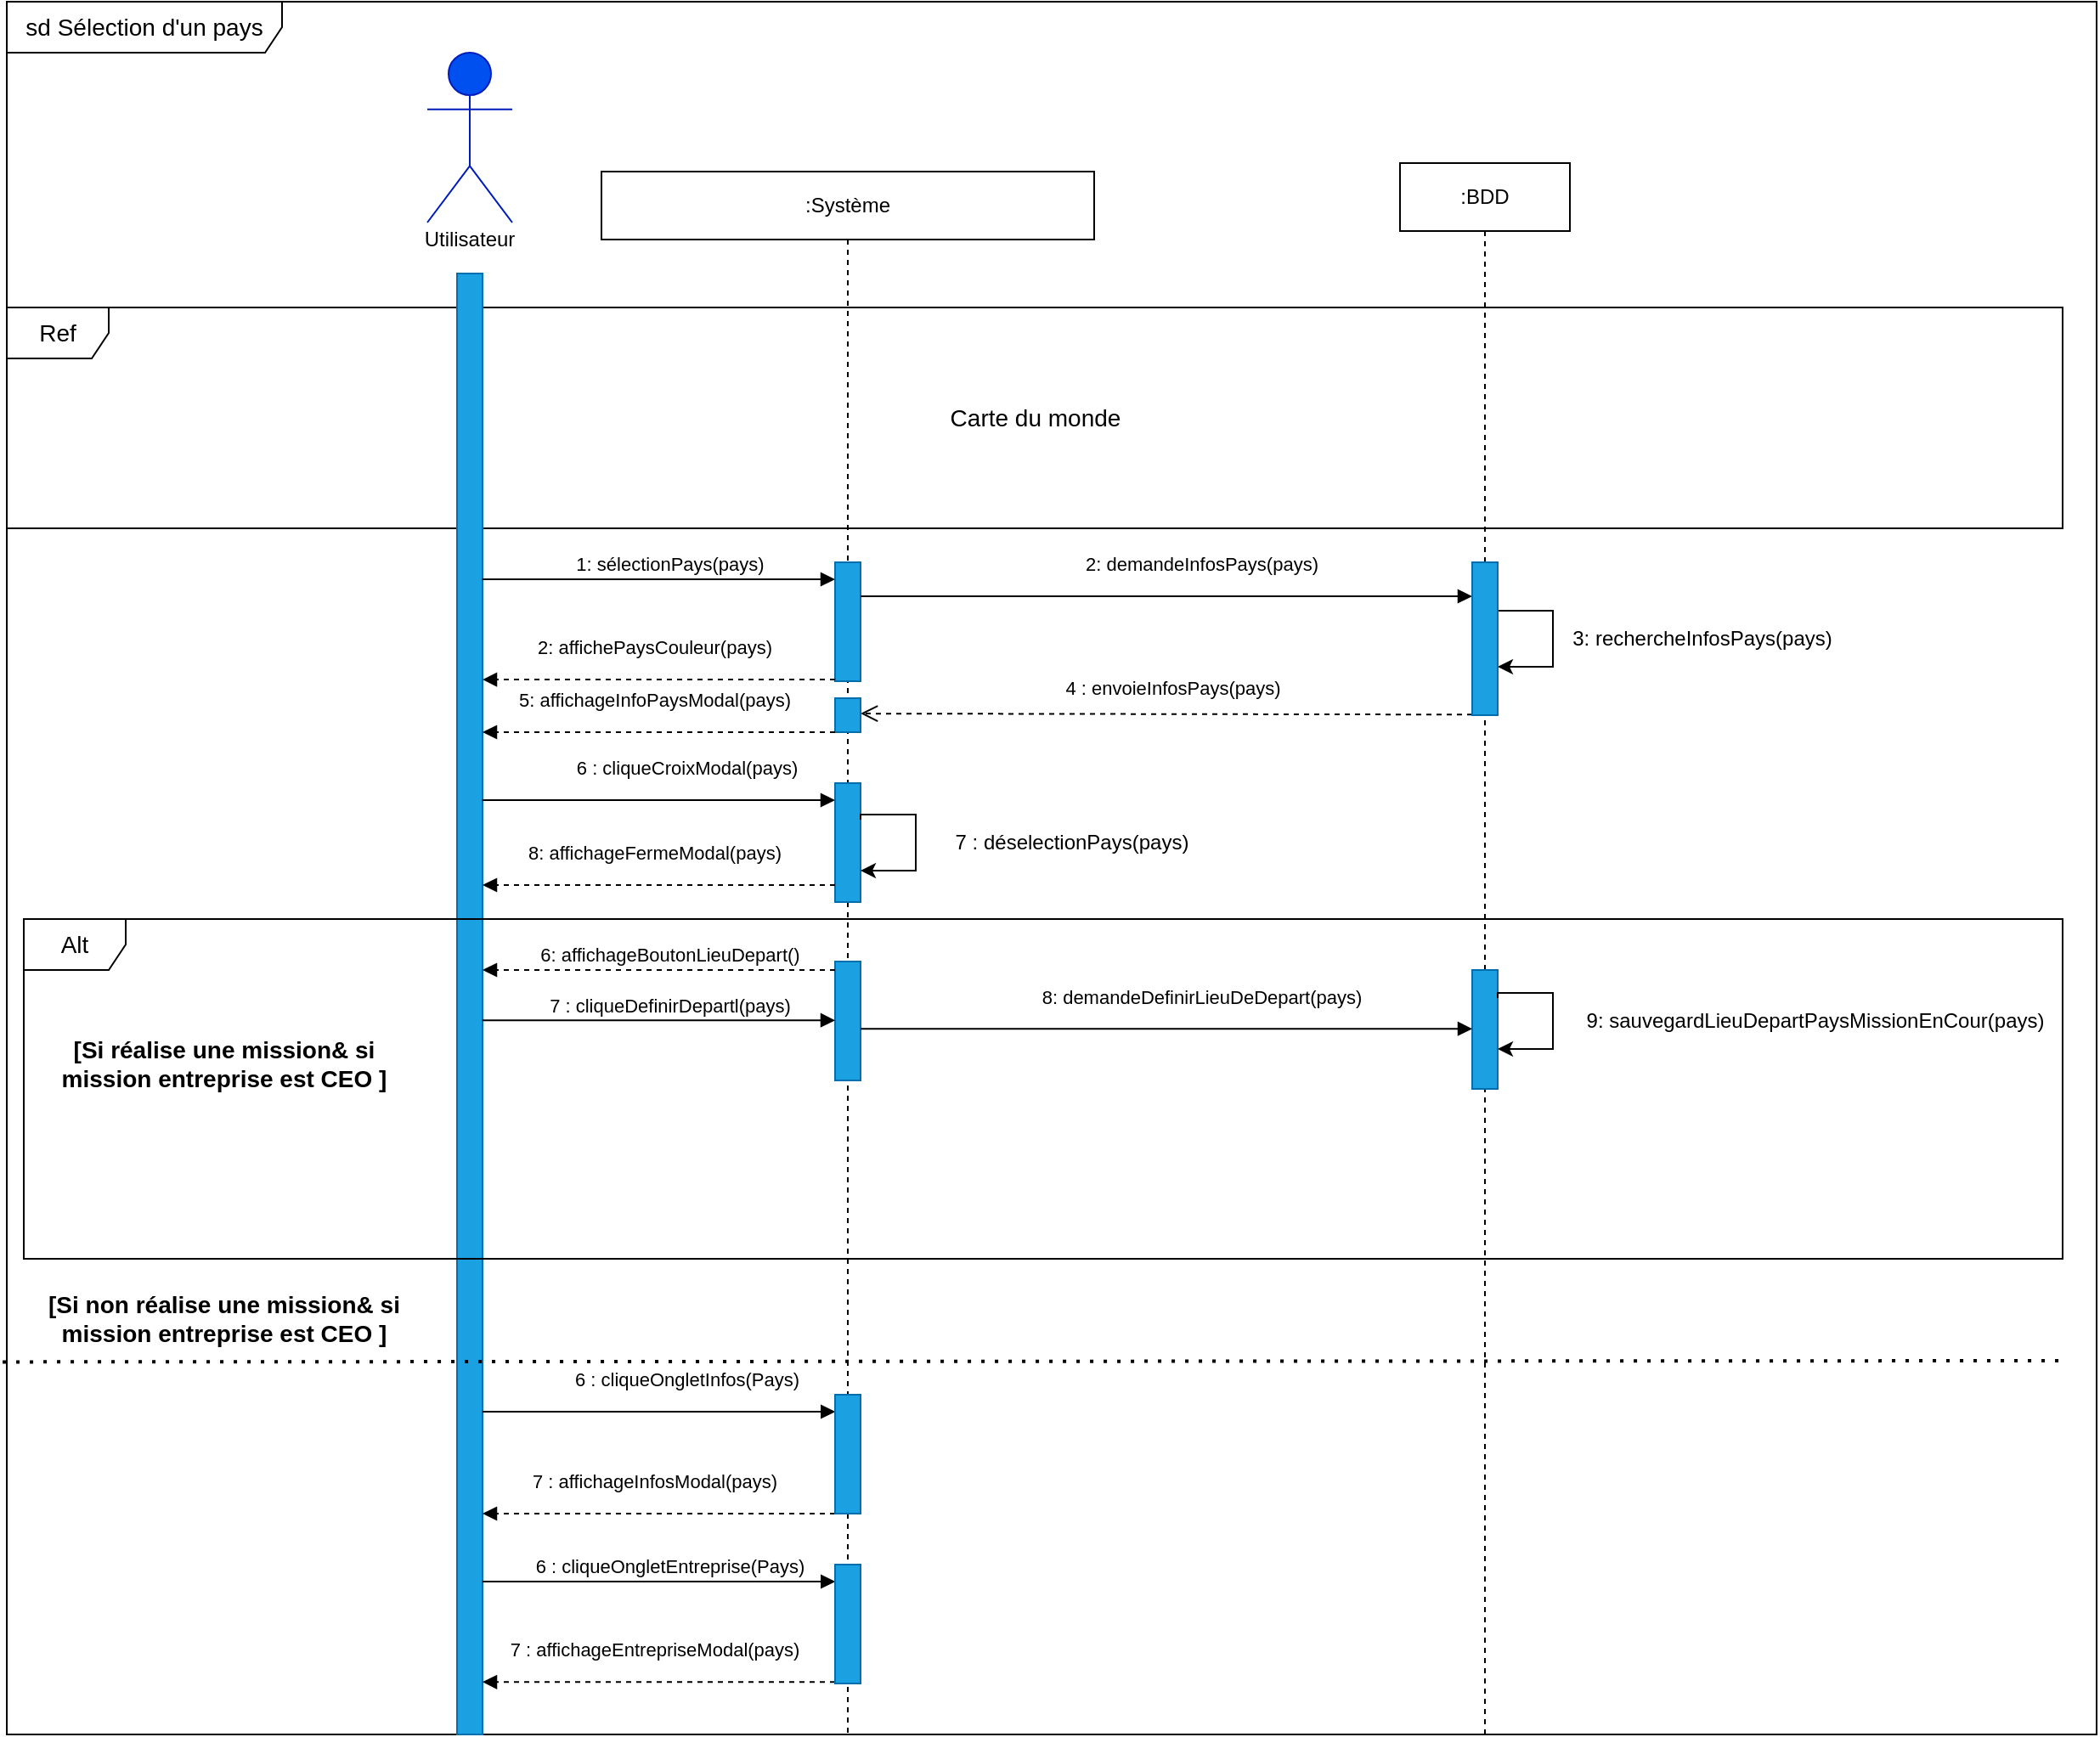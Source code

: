 <mxfile version="20.6.0" type="device"><diagram id="M-pu-cOKjHEZvPsEpOY4" name="Page-1"><mxGraphModel dx="2522" dy="871" grid="1" gridSize="10" guides="1" tooltips="1" connect="1" arrows="1" fold="1" page="1" pageScale="1" pageWidth="827" pageHeight="1169" math="0" shadow="0"><root><mxCell id="0"/><mxCell id="1" parent="0"/><mxCell id="UVZ0IYtNJLXeqeBDd-HU-229" value="sd Sélection d'un pays" style="shape=umlFrame;whiteSpace=wrap;html=1;fontSize=14;width=162;height=30;" vertex="1" parent="1"><mxGeometry x="-140" y="20" width="1230" height="1020" as="geometry"/></mxCell><mxCell id="UVZ0IYtNJLXeqeBDd-HU-230" value="Ref" style="shape=umlFrame;whiteSpace=wrap;html=1;fontSize=14;" vertex="1" parent="1"><mxGeometry x="-140" y="200" width="1210" height="130" as="geometry"/></mxCell><mxCell id="OMeM30PVV8WrVPDrTTRZ-3" value=":Système" style="shape=umlLifeline;perimeter=lifelinePerimeter;whiteSpace=wrap;html=1;container=0;collapsible=0;recursiveResize=0;outlineConnect=0;" parent="1" vertex="1"><mxGeometry x="210" y="120" width="290" height="920" as="geometry"/></mxCell><mxCell id="OMeM30PVV8WrVPDrTTRZ-9" value="" style="rounded=0;whiteSpace=wrap;html=1;fillColor=#1ba1e2;fontColor=#ffffff;strokeColor=#006EAF;" parent="1" vertex="1"><mxGeometry x="125" y="180" width="15" height="860" as="geometry"/></mxCell><mxCell id="OMeM30PVV8WrVPDrTTRZ-1" value="&lt;b&gt;Utilisateur&lt;/b&gt;" style="shape=umlActor;verticalLabelPosition=bottom;verticalAlign=top;html=1;fillColor=#0050ef;fontColor=#ffffff;strokeColor=#001DBC;" parent="1" vertex="1"><mxGeometry x="107.5" y="50" width="50" height="100" as="geometry"/></mxCell><mxCell id="UVZ0IYtNJLXeqeBDd-HU-10" value="Utilisateur" style="text;html=1;strokeColor=none;fillColor=none;align=center;verticalAlign=middle;whiteSpace=wrap;rounded=0;" vertex="1" parent="1"><mxGeometry x="91.25" y="140" width="82.5" height="40" as="geometry"/></mxCell><mxCell id="OMeM30PVV8WrVPDrTTRZ-6" value=":BDD" style="shape=umlLifeline;perimeter=lifelinePerimeter;whiteSpace=wrap;html=1;container=0;collapsible=0;recursiveResize=0;outlineConnect=0;" parent="1" vertex="1"><mxGeometry x="680" y="115" width="100" height="925" as="geometry"/></mxCell><mxCell id="UVZ0IYtNJLXeqeBDd-HU-213" style="edgeStyle=orthogonalEdgeStyle;rounded=0;orthogonalLoop=1;jettySize=auto;html=1;exitX=1;exitY=0.25;exitDx=0;exitDy=0;entryX=1;entryY=0.75;entryDx=0;entryDy=0;" edge="1" parent="1"><mxGeometry relative="1" as="geometry"><Array as="points"><mxPoint x="738.0" y="378.5"/><mxPoint x="770.0" y="378.5"/><mxPoint x="770.0" y="411.5"/></Array><mxPoint x="737.5" y="381.5" as="sourcePoint"/><mxPoint x="737.5" y="411.5" as="targetPoint"/></mxGeometry></mxCell><mxCell id="UVZ0IYtNJLXeqeBDd-HU-187" value="" style="rounded=0;whiteSpace=wrap;html=1;fillColor=#1ba1e2;fontColor=#ffffff;strokeColor=#006EAF;" vertex="1" parent="1"><mxGeometry x="347.5" y="350" width="15" height="70" as="geometry"/></mxCell><mxCell id="UVZ0IYtNJLXeqeBDd-HU-201" value="4 : envoieInfosPays(pays)" style="html=1;verticalAlign=bottom;endArrow=open;dashed=1;endSize=8;rounded=0;entryX=1.104;entryY=0.861;entryDx=0;entryDy=0;entryPerimeter=0;" edge="1" parent="1"><mxGeometry x="-0.016" y="-6" relative="1" as="geometry"><mxPoint x="722.5" y="439.65" as="sourcePoint"/><mxPoint x="362.5" y="439.05" as="targetPoint"/><mxPoint as="offset"/></mxGeometry></mxCell><mxCell id="UVZ0IYtNJLXeqeBDd-HU-204" value="" style="rounded=0;whiteSpace=wrap;html=1;fillColor=#1ba1e2;fontColor=#ffffff;strokeColor=#006EAF;" vertex="1" parent="1"><mxGeometry x="347.5" y="480" width="15" height="70" as="geometry"/></mxCell><mxCell id="UVZ0IYtNJLXeqeBDd-HU-208" value="" style="rounded=0;whiteSpace=wrap;html=1;fillColor=#1ba1e2;fontColor=#ffffff;strokeColor=#006EAF;" vertex="1" parent="1"><mxGeometry x="347.5" y="430" width="15" height="20" as="geometry"/></mxCell><mxCell id="UVZ0IYtNJLXeqeBDd-HU-209" value="2: demandeInfosPays(pays)" style="html=1;verticalAlign=bottom;endArrow=block;rounded=0;exitX=1.011;exitY=0.14;exitDx=0;exitDy=0;exitPerimeter=0;" edge="1" parent="1"><mxGeometry x="0.113" y="10" width="80" relative="1" as="geometry"><mxPoint x="362.495" y="370.0" as="sourcePoint"/><mxPoint x="722.49" y="370.0" as="targetPoint"/><mxPoint as="offset"/><Array as="points"><mxPoint x="550" y="370"/></Array></mxGeometry></mxCell><mxCell id="UVZ0IYtNJLXeqeBDd-HU-210" value="" style="rounded=0;whiteSpace=wrap;html=1;fillColor=#1ba1e2;fontColor=#ffffff;strokeColor=#006EAF;" vertex="1" parent="1"><mxGeometry x="722.5" y="590" width="15" height="70" as="geometry"/></mxCell><mxCell id="UVZ0IYtNJLXeqeBDd-HU-214" value="3: rechercheInfosPays(pays)" style="text;html=1;strokeColor=none;fillColor=none;align=center;verticalAlign=middle;whiteSpace=wrap;rounded=0;" vertex="1" parent="1"><mxGeometry x="737.5" y="380" width="240" height="30" as="geometry"/></mxCell><mxCell id="UVZ0IYtNJLXeqeBDd-HU-217" value="1: sélectionPays(pays) " style="html=1;verticalAlign=bottom;endArrow=block;rounded=0;entryX=0.01;entryY=0.143;entryDx=0;entryDy=0;entryPerimeter=0;" edge="1" parent="1"><mxGeometry x="0.061" width="80" relative="1" as="geometry"><mxPoint x="139.85" y="360.05" as="sourcePoint"/><mxPoint x="347.5" y="360.0" as="targetPoint"/><mxPoint as="offset"/></mxGeometry></mxCell><mxCell id="UVZ0IYtNJLXeqeBDd-HU-218" value="2: affichePaysCouleur(pays)" style="html=1;verticalAlign=bottom;endArrow=block;rounded=0;entryX=-0.127;entryY=0.134;entryDx=0;entryDy=0;entryPerimeter=0;exitX=0;exitY=0;exitDx=0;exitDy=0;dashed=1;" edge="1" parent="1"><mxGeometry x="0.028" y="-10" width="80" relative="1" as="geometry"><mxPoint x="347.5" y="419.05" as="sourcePoint"/><mxPoint x="140.0" y="419.05" as="targetPoint"/><mxPoint as="offset"/></mxGeometry></mxCell><mxCell id="UVZ0IYtNJLXeqeBDd-HU-220" style="edgeStyle=orthogonalEdgeStyle;rounded=0;orthogonalLoop=1;jettySize=auto;html=1;exitX=1;exitY=0.25;exitDx=0;exitDy=0;entryX=1;entryY=0.75;entryDx=0;entryDy=0;" edge="1" parent="1"><mxGeometry relative="1" as="geometry"><Array as="points"><mxPoint x="363.0" y="498.49"/><mxPoint x="395.0" y="498.49"/><mxPoint x="395.0" y="531.49"/></Array><mxPoint x="362.5" y="501.49" as="sourcePoint"/><mxPoint x="362.5" y="531.49" as="targetPoint"/></mxGeometry></mxCell><mxCell id="UVZ0IYtNJLXeqeBDd-HU-223" value="7 : déselectionPays(pays)" style="text;html=1;strokeColor=none;fillColor=none;align=center;verticalAlign=middle;whiteSpace=wrap;rounded=0;" vertex="1" parent="1"><mxGeometry x="410" y="500" width="154" height="30" as="geometry"/></mxCell><mxCell id="UVZ0IYtNJLXeqeBDd-HU-224" value="6 : cliqueOngletInfos(Pays)" style="html=1;verticalAlign=bottom;endArrow=block;rounded=0;entryX=0.01;entryY=0.143;entryDx=0;entryDy=0;entryPerimeter=0;" edge="1" parent="1"><mxGeometry x="0.156" y="10" width="80" relative="1" as="geometry"><mxPoint x="140.0" y="850.05" as="sourcePoint"/><mxPoint x="347.65" y="850.0" as="targetPoint"/><mxPoint as="offset"/></mxGeometry></mxCell><mxCell id="UVZ0IYtNJLXeqeBDd-HU-225" value="5: affichageInfoPaysModal(pays)" style="html=1;verticalAlign=bottom;endArrow=block;rounded=0;entryX=-0.127;entryY=0.134;entryDx=0;entryDy=0;entryPerimeter=0;exitX=0;exitY=0;exitDx=0;exitDy=0;dashed=1;" edge="1" parent="1"><mxGeometry x="0.028" y="-10" width="80" relative="1" as="geometry"><mxPoint x="347.5" y="450.0" as="sourcePoint"/><mxPoint x="140.0" y="450.0" as="targetPoint"/><mxPoint as="offset"/></mxGeometry></mxCell><mxCell id="UVZ0IYtNJLXeqeBDd-HU-226" value="" style="rounded=0;whiteSpace=wrap;html=1;fillColor=#1ba1e2;fontColor=#ffffff;strokeColor=#006EAF;" vertex="1" parent="1"><mxGeometry x="347.5" y="585" width="15" height="70" as="geometry"/></mxCell><mxCell id="UVZ0IYtNJLXeqeBDd-HU-234" value="&lt;b&gt;[Si non réalise une mission&amp;amp; si mission entreprise est CEO ]&lt;/b&gt;" style="text;html=1;strokeColor=none;fillColor=none;align=center;verticalAlign=middle;whiteSpace=wrap;rounded=0;fontSize=14;" vertex="1" parent="1"><mxGeometry x="-132.5" y="780" width="240" height="30" as="geometry"/></mxCell><mxCell id="UVZ0IYtNJLXeqeBDd-HU-235" value="6 : cliqueCroixModal(pays)" style="html=1;verticalAlign=bottom;endArrow=block;rounded=0;entryX=0.01;entryY=0.143;entryDx=0;entryDy=0;entryPerimeter=0;" edge="1" parent="1"><mxGeometry x="0.156" y="10" width="80" relative="1" as="geometry"><mxPoint x="139.85" y="490.05" as="sourcePoint"/><mxPoint x="347.5" y="490" as="targetPoint"/><mxPoint as="offset"/></mxGeometry></mxCell><mxCell id="UVZ0IYtNJLXeqeBDd-HU-236" value="7 : affichageInfosModal(pays)" style="html=1;verticalAlign=bottom;endArrow=block;rounded=0;entryX=-0.127;entryY=0.134;entryDx=0;entryDy=0;entryPerimeter=0;exitX=0;exitY=0;exitDx=0;exitDy=0;dashed=1;" edge="1" parent="1"><mxGeometry x="0.028" y="-10" width="80" relative="1" as="geometry"><mxPoint x="347.5" y="910.0" as="sourcePoint"/><mxPoint x="140.0" y="910.0" as="targetPoint"/><mxPoint as="offset"/></mxGeometry></mxCell><mxCell id="UVZ0IYtNJLXeqeBDd-HU-239" value="" style="rounded=0;whiteSpace=wrap;html=1;fillColor=#1ba1e2;fontColor=#ffffff;strokeColor=#006EAF;" vertex="1" parent="1"><mxGeometry x="722.5" y="350" width="15" height="90" as="geometry"/></mxCell><mxCell id="UVZ0IYtNJLXeqeBDd-HU-244" value="Carte du monde" style="text;html=1;strokeColor=none;fillColor=none;align=center;verticalAlign=middle;whiteSpace=wrap;rounded=0;fontSize=14;" vertex="1" parent="1"><mxGeometry x="392.5" y="250" width="145" height="30" as="geometry"/></mxCell><mxCell id="UVZ0IYtNJLXeqeBDd-HU-245" value="8: affichageFermeModal(pays)" style="html=1;verticalAlign=bottom;endArrow=block;rounded=0;entryX=-0.127;entryY=0.134;entryDx=0;entryDy=0;entryPerimeter=0;exitX=0;exitY=0;exitDx=0;exitDy=0;dashed=1;" edge="1" parent="1"><mxGeometry x="0.028" y="-10" width="80" relative="1" as="geometry"><mxPoint x="347.5" y="540.0" as="sourcePoint"/><mxPoint x="140.0" y="540.0" as="targetPoint"/><mxPoint as="offset"/></mxGeometry></mxCell><mxCell id="UVZ0IYtNJLXeqeBDd-HU-246" value="Alt" style="shape=umlFrame;whiteSpace=wrap;html=1;fontSize=14;" vertex="1" parent="1"><mxGeometry x="-130" y="560" width="1200" height="200" as="geometry"/></mxCell><mxCell id="UVZ0IYtNJLXeqeBDd-HU-247" value="&lt;b&gt;[Si réalise une mission&amp;amp; si mission entreprise est CEO ]&lt;/b&gt;" style="text;html=1;strokeColor=none;fillColor=none;align=center;verticalAlign=middle;whiteSpace=wrap;rounded=0;fontSize=14;" vertex="1" parent="1"><mxGeometry x="-122.5" y="630" width="220" height="30" as="geometry"/></mxCell><mxCell id="UVZ0IYtNJLXeqeBDd-HU-248" value="8: demandeDefinirLieuDeDepart(pays)" style="html=1;verticalAlign=bottom;endArrow=block;rounded=0;exitX=1.011;exitY=0.14;exitDx=0;exitDy=0;exitPerimeter=0;" edge="1" parent="1"><mxGeometry x="0.113" y="10" width="80" relative="1" as="geometry"><mxPoint x="362.505" y="624.62" as="sourcePoint"/><mxPoint x="722.5" y="624.62" as="targetPoint"/><mxPoint as="offset"/><Array as="points"><mxPoint x="550.01" y="624.62"/></Array></mxGeometry></mxCell><mxCell id="UVZ0IYtNJLXeqeBDd-HU-249" value="6: affichageBoutonLieuDepart()" style="html=1;verticalAlign=bottom;endArrow=block;rounded=0;entryX=-0.127;entryY=0.134;entryDx=0;entryDy=0;entryPerimeter=0;exitX=0;exitY=0;exitDx=0;exitDy=0;dashed=1;" edge="1" parent="1"><mxGeometry x="-0.06" width="80" relative="1" as="geometry"><mxPoint x="347.5" y="590.0" as="sourcePoint"/><mxPoint x="140.0" y="590.0" as="targetPoint"/><mxPoint as="offset"/></mxGeometry></mxCell><mxCell id="UVZ0IYtNJLXeqeBDd-HU-250" value="7 : cliqueDefinirDepartl(pays)" style="html=1;verticalAlign=bottom;endArrow=block;rounded=0;entryX=0.01;entryY=0.143;entryDx=0;entryDy=0;entryPerimeter=0;" edge="1" parent="1"><mxGeometry x="0.061" width="80" relative="1" as="geometry"><mxPoint x="139.85" y="619.67" as="sourcePoint"/><mxPoint x="347.5" y="619.62" as="targetPoint"/><mxPoint as="offset"/></mxGeometry></mxCell><mxCell id="UVZ0IYtNJLXeqeBDd-HU-251" value="9: sauvegardLieuDepartPaysMissionEnCour(pays)" style="text;html=1;strokeColor=none;fillColor=none;align=center;verticalAlign=middle;whiteSpace=wrap;rounded=0;" vertex="1" parent="1"><mxGeometry x="777.5" y="605" width="292.5" height="30" as="geometry"/></mxCell><mxCell id="UVZ0IYtNJLXeqeBDd-HU-252" style="edgeStyle=orthogonalEdgeStyle;rounded=0;orthogonalLoop=1;jettySize=auto;html=1;exitX=1;exitY=0.25;exitDx=0;exitDy=0;entryX=1;entryY=0.75;entryDx=0;entryDy=0;" edge="1" parent="1"><mxGeometry relative="1" as="geometry"><Array as="points"><mxPoint x="738.0" y="603.46"/><mxPoint x="770.0" y="603.46"/><mxPoint x="770.0" y="636.46"/></Array><mxPoint x="737.5" y="606.46" as="sourcePoint"/><mxPoint x="737.5" y="636.46" as="targetPoint"/></mxGeometry></mxCell><mxCell id="UVZ0IYtNJLXeqeBDd-HU-253" value="" style="rounded=0;whiteSpace=wrap;html=1;fillColor=#1ba1e2;fontColor=#ffffff;strokeColor=#006EAF;" vertex="1" parent="1"><mxGeometry x="347.5" y="840" width="15" height="70" as="geometry"/></mxCell><mxCell id="UVZ0IYtNJLXeqeBDd-HU-254" value="6 : cliqueOngletEntreprise(Pays)" style="html=1;verticalAlign=bottom;endArrow=block;rounded=0;entryX=0.01;entryY=0.143;entryDx=0;entryDy=0;entryPerimeter=0;" edge="1" parent="1"><mxGeometry x="0.059" width="80" relative="1" as="geometry"><mxPoint x="140.0" y="950.05" as="sourcePoint"/><mxPoint x="347.65" y="950" as="targetPoint"/><mxPoint as="offset"/></mxGeometry></mxCell><mxCell id="UVZ0IYtNJLXeqeBDd-HU-255" value="7 : affichageEntrepriseModal(pays)" style="html=1;verticalAlign=bottom;endArrow=block;rounded=0;entryX=-0.127;entryY=0.134;entryDx=0;entryDy=0;entryPerimeter=0;exitX=0;exitY=0;exitDx=0;exitDy=0;dashed=1;" edge="1" parent="1"><mxGeometry x="0.028" y="-10" width="80" relative="1" as="geometry"><mxPoint x="347.5" y="1009.13" as="sourcePoint"/><mxPoint x="140.0" y="1009.13" as="targetPoint"/><mxPoint as="offset"/></mxGeometry></mxCell><mxCell id="UVZ0IYtNJLXeqeBDd-HU-256" value="" style="rounded=0;whiteSpace=wrap;html=1;fillColor=#1ba1e2;fontColor=#ffffff;strokeColor=#006EAF;" vertex="1" parent="1"><mxGeometry x="347.5" y="940" width="15" height="70" as="geometry"/></mxCell><mxCell id="UVZ0IYtNJLXeqeBDd-HU-258" value="" style="endArrow=none;dashed=1;html=1;dashPattern=1 3;strokeWidth=2;rounded=0;fontSize=14;exitX=-0.002;exitY=0.785;exitDx=0;exitDy=0;exitPerimeter=0;" edge="1" parent="1" source="UVZ0IYtNJLXeqeBDd-HU-229"><mxGeometry width="50" height="50" relative="1" as="geometry"><mxPoint x="-122.5" y="820" as="sourcePoint"/><mxPoint x="1070" y="820" as="targetPoint"/></mxGeometry></mxCell></root></mxGraphModel></diagram></mxfile>